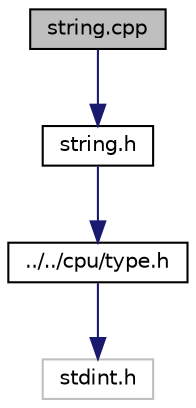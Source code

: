 digraph "string.cpp"
{
 // LATEX_PDF_SIZE
  edge [fontname="Helvetica",fontsize="10",labelfontname="Helvetica",labelfontsize="10"];
  node [fontname="Helvetica",fontsize="10",shape=record];
  Node0 [label="string.cpp",height=0.2,width=0.4,color="black", fillcolor="grey75", style="filled", fontcolor="black",tooltip="String library definitions file."];
  Node0 -> Node1 [color="midnightblue",fontsize="10",style="solid",fontname="Helvetica"];
  Node1 [label="string.h",height=0.2,width=0.4,color="black", fillcolor="white", style="filled",URL="$string_8h.html",tooltip="String library header file."];
  Node1 -> Node2 [color="midnightblue",fontsize="10",style="solid",fontname="Helvetica"];
  Node2 [label="../../cpu/type.h",height=0.2,width=0.4,color="black", fillcolor="white", style="filled",URL="$type_8h.html",tooltip="Defines various special types and includes stdint.h."];
  Node2 -> Node3 [color="midnightblue",fontsize="10",style="solid",fontname="Helvetica"];
  Node3 [label="stdint.h",height=0.2,width=0.4,color="grey75", fillcolor="white", style="filled",tooltip=" "];
}
